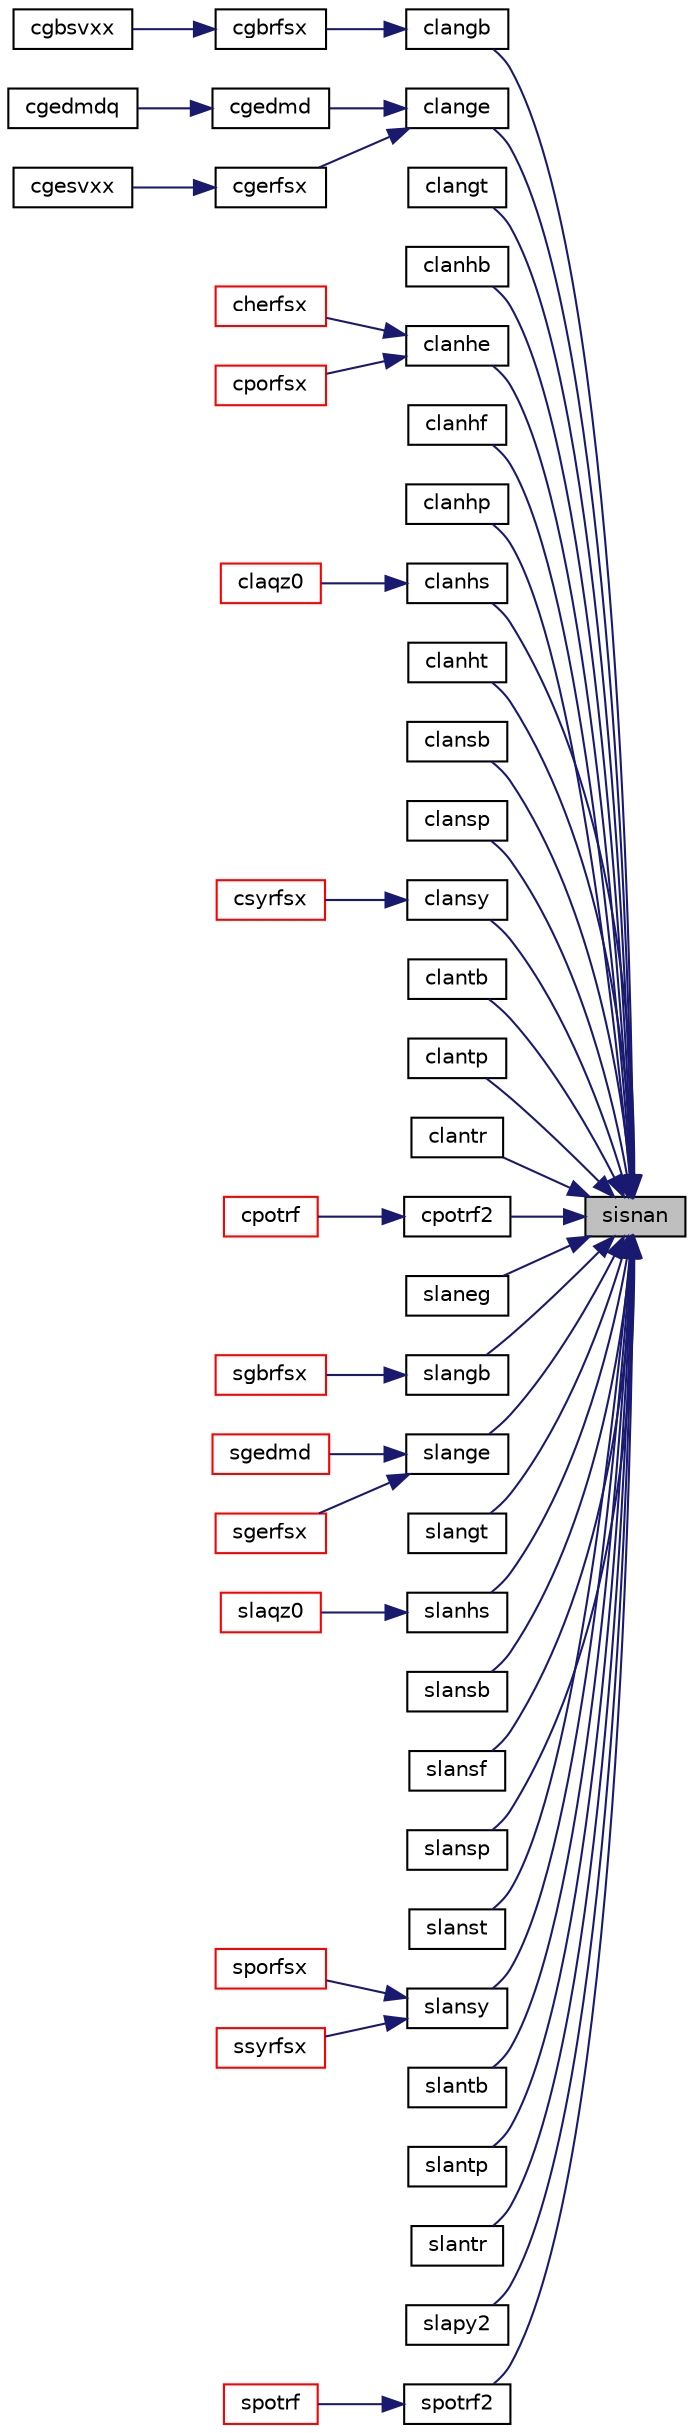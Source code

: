 digraph "sisnan"
{
 // LATEX_PDF_SIZE
  edge [fontname="Helvetica",fontsize="10",labelfontname="Helvetica",labelfontsize="10"];
  node [fontname="Helvetica",fontsize="10",shape=record];
  rankdir="RL";
  Node1 [label="sisnan",height=0.2,width=0.4,color="black", fillcolor="grey75", style="filled", fontcolor="black",tooltip="SISNAN tests input for NaN."];
  Node1 -> Node2 [dir="back",color="midnightblue",fontsize="10",style="solid",fontname="Helvetica"];
  Node2 [label="clangb",height=0.2,width=0.4,color="black", fillcolor="white", style="filled",URL="$clangb_8f.html#a8bbfc1becb94399a6c92c37c94972587",tooltip="CLANGB returns the value of the 1-norm, Frobenius norm, infinity-norm, or the largest absolute value ..."];
  Node2 -> Node3 [dir="back",color="midnightblue",fontsize="10",style="solid",fontname="Helvetica"];
  Node3 [label="cgbrfsx",height=0.2,width=0.4,color="black", fillcolor="white", style="filled",URL="$cgbrfsx_8f.html#af9b3139572990172c3ff37bd77d1486c",tooltip="CGBRFSX"];
  Node3 -> Node4 [dir="back",color="midnightblue",fontsize="10",style="solid",fontname="Helvetica"];
  Node4 [label="cgbsvxx",height=0.2,width=0.4,color="black", fillcolor="white", style="filled",URL="$cgbsvxx_8f.html#a366c297439ac18cfefeb91629d44f2cb",tooltip="CGBSVXX computes the solution to system of linear equations A * X = B for GB matrices"];
  Node1 -> Node5 [dir="back",color="midnightblue",fontsize="10",style="solid",fontname="Helvetica"];
  Node5 [label="clange",height=0.2,width=0.4,color="black", fillcolor="white", style="filled",URL="$clange_8f.html#aa4e1d57c726257bbbfe0c89ef5461c3b",tooltip="CLANGE returns the value of the 1-norm, Frobenius norm, infinity-norm, or the largest absolute value ..."];
  Node5 -> Node6 [dir="back",color="midnightblue",fontsize="10",style="solid",fontname="Helvetica"];
  Node6 [label="cgedmd",height=0.2,width=0.4,color="black", fillcolor="white", style="filled",URL="$cgedmd_8f90.html#ae20a5be20e93752e6a0f2e85b78d5a96",tooltip="CGEDMD computes the Dynamic Mode Decomposition (DMD) for a pair of data snapshot matrices."];
  Node6 -> Node7 [dir="back",color="midnightblue",fontsize="10",style="solid",fontname="Helvetica"];
  Node7 [label="cgedmdq",height=0.2,width=0.4,color="black", fillcolor="white", style="filled",URL="$cgedmdq_8f90.html#a80108eada0975658d093e7bfd753b623",tooltip="CGEDMDQ computes the Dynamic Mode Decomposition (DMD) for a pair of data snapshot matrices."];
  Node5 -> Node8 [dir="back",color="midnightblue",fontsize="10",style="solid",fontname="Helvetica"];
  Node8 [label="cgerfsx",height=0.2,width=0.4,color="black", fillcolor="white", style="filled",URL="$cgerfsx_8f.html#a1cc6317bb51919b658efa7bc80f286c2",tooltip="CGERFSX"];
  Node8 -> Node9 [dir="back",color="midnightblue",fontsize="10",style="solid",fontname="Helvetica"];
  Node9 [label="cgesvxx",height=0.2,width=0.4,color="black", fillcolor="white", style="filled",URL="$cgesvxx_8f.html#a54e141455b3d59923af0a5d79ffebcfb",tooltip="CGESVXX computes the solution to system of linear equations A * X = B for GE matrices"];
  Node1 -> Node10 [dir="back",color="midnightblue",fontsize="10",style="solid",fontname="Helvetica"];
  Node10 [label="clangt",height=0.2,width=0.4,color="black", fillcolor="white", style="filled",URL="$clangt_8f.html#a67f731c460d0fe02f7436fd76456671f",tooltip="CLANGT returns the value of the 1-norm, Frobenius norm, infinity-norm, or the largest absolute value ..."];
  Node1 -> Node11 [dir="back",color="midnightblue",fontsize="10",style="solid",fontname="Helvetica"];
  Node11 [label="clanhb",height=0.2,width=0.4,color="black", fillcolor="white", style="filled",URL="$clanhb_8f.html#aafc674abe35b58e2b197d57b708b52fe",tooltip="CLANHB returns the value of the 1-norm, or the Frobenius norm, or the infinity norm,..."];
  Node1 -> Node12 [dir="back",color="midnightblue",fontsize="10",style="solid",fontname="Helvetica"];
  Node12 [label="clanhe",height=0.2,width=0.4,color="black", fillcolor="white", style="filled",URL="$clanhe_8f.html#a398301349b086de6970721f0eae026bc",tooltip="CLANHE returns the value of the 1-norm, or the Frobenius norm, or the infinity norm,..."];
  Node12 -> Node13 [dir="back",color="midnightblue",fontsize="10",style="solid",fontname="Helvetica"];
  Node13 [label="cherfsx",height=0.2,width=0.4,color="red", fillcolor="white", style="filled",URL="$cherfsx_8f.html#ad731b6b72cf0a8e741748dc4eace0831",tooltip="CHERFSX"];
  Node12 -> Node15 [dir="back",color="midnightblue",fontsize="10",style="solid",fontname="Helvetica"];
  Node15 [label="cporfsx",height=0.2,width=0.4,color="red", fillcolor="white", style="filled",URL="$cporfsx_8f.html#ad3d34aea85ff135afe5692ec73649249",tooltip="CPORFSX"];
  Node1 -> Node17 [dir="back",color="midnightblue",fontsize="10",style="solid",fontname="Helvetica"];
  Node17 [label="clanhf",height=0.2,width=0.4,color="black", fillcolor="white", style="filled",URL="$clanhf_8f.html#aa2dbca880cae84855b455c7445ed7bad",tooltip="CLANHF returns the value of the 1-norm, or the Frobenius norm, or the infinity norm,..."];
  Node1 -> Node18 [dir="back",color="midnightblue",fontsize="10",style="solid",fontname="Helvetica"];
  Node18 [label="clanhp",height=0.2,width=0.4,color="black", fillcolor="white", style="filled",URL="$clanhp_8f.html#aee94a4e667408353e410dc9825ed1552",tooltip="CLANHP returns the value of the 1-norm, or the Frobenius norm, or the infinity norm,..."];
  Node1 -> Node19 [dir="back",color="midnightblue",fontsize="10",style="solid",fontname="Helvetica"];
  Node19 [label="clanhs",height=0.2,width=0.4,color="black", fillcolor="white", style="filled",URL="$clanhs_8f.html#a2f0b86d91189ecd480a4b1469fd4c4d4",tooltip="CLANHS returns the value of the 1-norm, Frobenius norm, infinity-norm, or the largest absolute value ..."];
  Node19 -> Node20 [dir="back",color="midnightblue",fontsize="10",style="solid",fontname="Helvetica"];
  Node20 [label="claqz0",height=0.2,width=0.4,color="red", fillcolor="white", style="filled",URL="$claqz0_8f.html#aed62e805f0ae98da9dea643f1018f81c",tooltip="CLAQZ0"];
  Node1 -> Node24 [dir="back",color="midnightblue",fontsize="10",style="solid",fontname="Helvetica"];
  Node24 [label="clanht",height=0.2,width=0.4,color="black", fillcolor="white", style="filled",URL="$clanht_8f.html#adfea8107e1eab15a58531132e08392cb",tooltip="CLANHT returns the value of the 1-norm, or the Frobenius norm, or the infinity norm,..."];
  Node1 -> Node25 [dir="back",color="midnightblue",fontsize="10",style="solid",fontname="Helvetica"];
  Node25 [label="clansb",height=0.2,width=0.4,color="black", fillcolor="white", style="filled",URL="$clansb_8f.html#a35b4b2dad025173d3d83526fdd03e797",tooltip="CLANSB returns the value of the 1-norm, or the Frobenius norm, or the infinity norm,..."];
  Node1 -> Node26 [dir="back",color="midnightblue",fontsize="10",style="solid",fontname="Helvetica"];
  Node26 [label="clansp",height=0.2,width=0.4,color="black", fillcolor="white", style="filled",URL="$clansp_8f.html#a6e46f3b7e4da04500a7267282cc21ac6",tooltip="CLANSP returns the value of the 1-norm, or the Frobenius norm, or the infinity norm,..."];
  Node1 -> Node27 [dir="back",color="midnightblue",fontsize="10",style="solid",fontname="Helvetica"];
  Node27 [label="clansy",height=0.2,width=0.4,color="black", fillcolor="white", style="filled",URL="$clansy_8f.html#ad2c86a28190eb12c91cda1c4faef5df7",tooltip="CLANSY returns the value of the 1-norm, or the Frobenius norm, or the infinity norm,..."];
  Node27 -> Node28 [dir="back",color="midnightblue",fontsize="10",style="solid",fontname="Helvetica"];
  Node28 [label="csyrfsx",height=0.2,width=0.4,color="red", fillcolor="white", style="filled",URL="$csyrfsx_8f.html#a0f93ca9ab2fc02b8de5f578316353b87",tooltip="CSYRFSX"];
  Node1 -> Node30 [dir="back",color="midnightblue",fontsize="10",style="solid",fontname="Helvetica"];
  Node30 [label="clantb",height=0.2,width=0.4,color="black", fillcolor="white", style="filled",URL="$clantb_8f.html#a1054f572f1c5d26ef1560c841217c157",tooltip="CLANTB returns the value of the 1-norm, or the Frobenius norm, or the infinity norm,..."];
  Node1 -> Node31 [dir="back",color="midnightblue",fontsize="10",style="solid",fontname="Helvetica"];
  Node31 [label="clantp",height=0.2,width=0.4,color="black", fillcolor="white", style="filled",URL="$clantp_8f.html#a9fb24c1d725e7cd75a0dce4ef4cbde54",tooltip="CLANTP returns the value of the 1-norm, or the Frobenius norm, or the infinity norm,..."];
  Node1 -> Node32 [dir="back",color="midnightblue",fontsize="10",style="solid",fontname="Helvetica"];
  Node32 [label="clantr",height=0.2,width=0.4,color="black", fillcolor="white", style="filled",URL="$clantr_8f.html#a4e91c4135b69aae50356563391b689ed",tooltip="CLANTR returns the value of the 1-norm, or the Frobenius norm, or the infinity norm,..."];
  Node1 -> Node33 [dir="back",color="midnightblue",fontsize="10",style="solid",fontname="Helvetica"];
  Node33 [label="cpotrf2",height=0.2,width=0.4,color="black", fillcolor="white", style="filled",URL="$cpotrf2_8f.html#a469fc500ac223c4c6baa923afe218627",tooltip="CPOTRF2"];
  Node33 -> Node34 [dir="back",color="midnightblue",fontsize="10",style="solid",fontname="Helvetica"];
  Node34 [label="cpotrf",height=0.2,width=0.4,color="red", fillcolor="white", style="filled",URL="$cpotrf_8f.html#a4e85f48dbd837ccbbf76aa077f33de19",tooltip="CPOTRF"];
  Node1 -> Node43 [dir="back",color="midnightblue",fontsize="10",style="solid",fontname="Helvetica"];
  Node43 [label="slaneg",height=0.2,width=0.4,color="black", fillcolor="white", style="filled",URL="$slaneg_8f.html#a7ea5fb550bbab683a539b551e3496bcc",tooltip="SLANEG computes the Sturm count."];
  Node1 -> Node44 [dir="back",color="midnightblue",fontsize="10",style="solid",fontname="Helvetica"];
  Node44 [label="slangb",height=0.2,width=0.4,color="black", fillcolor="white", style="filled",URL="$slangb_8f.html#af4b60512534024c921af88def5b806b7",tooltip="SLANGB returns the value of the 1-norm, Frobenius norm, infinity-norm, or the largest absolute value ..."];
  Node44 -> Node45 [dir="back",color="midnightblue",fontsize="10",style="solid",fontname="Helvetica"];
  Node45 [label="sgbrfsx",height=0.2,width=0.4,color="red", fillcolor="white", style="filled",URL="$sgbrfsx_8f.html#a4b997132d5e41418449796f85b12fcc5",tooltip="SGBRFSX"];
  Node1 -> Node47 [dir="back",color="midnightblue",fontsize="10",style="solid",fontname="Helvetica"];
  Node47 [label="slange",height=0.2,width=0.4,color="black", fillcolor="white", style="filled",URL="$slange_8f.html#a459d27829607393670ef7de8a6914933",tooltip="SLANGE returns the value of the 1-norm, Frobenius norm, infinity-norm, or the largest absolute value ..."];
  Node47 -> Node48 [dir="back",color="midnightblue",fontsize="10",style="solid",fontname="Helvetica"];
  Node48 [label="sgedmd",height=0.2,width=0.4,color="red", fillcolor="white", style="filled",URL="$sgedmd_8f90.html#a2620fdd695c7f51cddc90e332eb57971",tooltip="SGEDMD computes the Dynamic Mode Decomposition (DMD) for a pair of data snapshot matrices."];
  Node47 -> Node50 [dir="back",color="midnightblue",fontsize="10",style="solid",fontname="Helvetica"];
  Node50 [label="sgerfsx",height=0.2,width=0.4,color="red", fillcolor="white", style="filled",URL="$sgerfsx_8f.html#ad283ab77593ac86c29172972b41f917b",tooltip="SGERFSX"];
  Node1 -> Node52 [dir="back",color="midnightblue",fontsize="10",style="solid",fontname="Helvetica"];
  Node52 [label="slangt",height=0.2,width=0.4,color="black", fillcolor="white", style="filled",URL="$slangt_8f.html#aa6d54cdca527040f9f299c1209e55f4d",tooltip="SLANGT returns the value of the 1-norm, Frobenius norm, infinity-norm, or the largest absolute value ..."];
  Node1 -> Node53 [dir="back",color="midnightblue",fontsize="10",style="solid",fontname="Helvetica"];
  Node53 [label="slanhs",height=0.2,width=0.4,color="black", fillcolor="white", style="filled",URL="$slanhs_8f.html#ad693bc2cae886cf7800ecc0f130d1657",tooltip="SLANHS returns the value of the 1-norm, Frobenius norm, infinity-norm, or the largest absolute value ..."];
  Node53 -> Node54 [dir="back",color="midnightblue",fontsize="10",style="solid",fontname="Helvetica"];
  Node54 [label="slaqz0",height=0.2,width=0.4,color="red", fillcolor="white", style="filled",URL="$slaqz0_8f.html#ad7e1d2d77ede5cb50a673445ea956f49",tooltip="SLAQZ0"];
  Node1 -> Node58 [dir="back",color="midnightblue",fontsize="10",style="solid",fontname="Helvetica"];
  Node58 [label="slansb",height=0.2,width=0.4,color="black", fillcolor="white", style="filled",URL="$slansb_8f.html#aeb405a9873dc7c641c3451bc6d9f9eb3",tooltip="SLANSB returns the value of the 1-norm, or the Frobenius norm, or the infinity norm,..."];
  Node1 -> Node59 [dir="back",color="midnightblue",fontsize="10",style="solid",fontname="Helvetica"];
  Node59 [label="slansf",height=0.2,width=0.4,color="black", fillcolor="white", style="filled",URL="$slansf_8f.html#ab30db625e5fa89c6d74a5907db2a185f",tooltip="SLANSF"];
  Node1 -> Node60 [dir="back",color="midnightblue",fontsize="10",style="solid",fontname="Helvetica"];
  Node60 [label="slansp",height=0.2,width=0.4,color="black", fillcolor="white", style="filled",URL="$slansp_8f.html#a28f090964e3f55fbd07501d23f19224d",tooltip="SLANSP returns the value of the 1-norm, or the Frobenius norm, or the infinity norm,..."];
  Node1 -> Node61 [dir="back",color="midnightblue",fontsize="10",style="solid",fontname="Helvetica"];
  Node61 [label="slanst",height=0.2,width=0.4,color="black", fillcolor="white", style="filled",URL="$slanst_8f.html#a3f856bc9099be84550d6c98ed9a3c810",tooltip="SLANST returns the value of the 1-norm, or the Frobenius norm, or the infinity norm,..."];
  Node1 -> Node62 [dir="back",color="midnightblue",fontsize="10",style="solid",fontname="Helvetica"];
  Node62 [label="slansy",height=0.2,width=0.4,color="black", fillcolor="white", style="filled",URL="$slansy_8f.html#a611e1beaaad792e0753a47723c8380ed",tooltip="SLANSY returns the value of the 1-norm, or the Frobenius norm, or the infinity norm,..."];
  Node62 -> Node63 [dir="back",color="midnightblue",fontsize="10",style="solid",fontname="Helvetica"];
  Node63 [label="sporfsx",height=0.2,width=0.4,color="red", fillcolor="white", style="filled",URL="$sporfsx_8f.html#a1c4ce423c2ec828b01d52cad754c5d80",tooltip="SPORFSX"];
  Node62 -> Node65 [dir="back",color="midnightblue",fontsize="10",style="solid",fontname="Helvetica"];
  Node65 [label="ssyrfsx",height=0.2,width=0.4,color="red", fillcolor="white", style="filled",URL="$ssyrfsx_8f.html#a40ae1ffd0fcd22c6a196c09fa660a5cd",tooltip="SSYRFSX"];
  Node1 -> Node67 [dir="back",color="midnightblue",fontsize="10",style="solid",fontname="Helvetica"];
  Node67 [label="slantb",height=0.2,width=0.4,color="black", fillcolor="white", style="filled",URL="$slantb_8f.html#ac8f4242308e9e91235f38af30854043a",tooltip="SLANTB returns the value of the 1-norm, or the Frobenius norm, or the infinity norm,..."];
  Node1 -> Node68 [dir="back",color="midnightblue",fontsize="10",style="solid",fontname="Helvetica"];
  Node68 [label="slantp",height=0.2,width=0.4,color="black", fillcolor="white", style="filled",URL="$slantp_8f.html#a7a44c5f885f4751a1e15415ab5fcb8d3",tooltip="SLANTP returns the value of the 1-norm, or the Frobenius norm, or the infinity norm,..."];
  Node1 -> Node69 [dir="back",color="midnightblue",fontsize="10",style="solid",fontname="Helvetica"];
  Node69 [label="slantr",height=0.2,width=0.4,color="black", fillcolor="white", style="filled",URL="$slantr_8f.html#a7f85aba614caf2143d06b023d4137581",tooltip="SLANTR returns the value of the 1-norm, or the Frobenius norm, or the infinity norm,..."];
  Node1 -> Node70 [dir="back",color="midnightblue",fontsize="10",style="solid",fontname="Helvetica"];
  Node70 [label="slapy2",height=0.2,width=0.4,color="black", fillcolor="white", style="filled",URL="$slapy2_8f.html#abfcdad5f1d5d0193f7285e018824aa66",tooltip="SLAPY2 returns sqrt(x2+y2)."];
  Node1 -> Node71 [dir="back",color="midnightblue",fontsize="10",style="solid",fontname="Helvetica"];
  Node71 [label="spotrf2",height=0.2,width=0.4,color="black", fillcolor="white", style="filled",URL="$spotrf2_8f.html#a3c5c3e920ce930471a2ff63c637b00be",tooltip="SPOTRF2"];
  Node71 -> Node72 [dir="back",color="midnightblue",fontsize="10",style="solid",fontname="Helvetica"];
  Node72 [label="spotrf",height=0.2,width=0.4,color="red", fillcolor="white", style="filled",URL="$spotrf_8f.html#aaf31db7ab15b4f4ba527a3d31a15a58e",tooltip="SPOTRF"];
}
